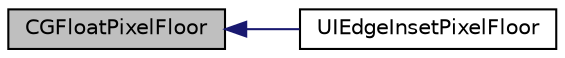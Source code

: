 digraph "CGFloatPixelFloor"
{
  edge [fontname="Helvetica",fontsize="10",labelfontname="Helvetica",labelfontsize="10"];
  node [fontname="Helvetica",fontsize="10",shape=record];
  rankdir="LR";
  Node25 [label="CGFloatPixelFloor",height=0.2,width=0.4,color="black", fillcolor="grey75", style="filled", fontcolor="black"];
  Node25 -> Node26 [dir="back",color="midnightblue",fontsize="10",style="solid"];
  Node26 [label="UIEdgeInsetPixelFloor",height=0.2,width=0.4,color="black", fillcolor="white", style="filled",URL="$_m_a_r_c_g_utilities_8h.html#a246f04e5508b9724b94dc176fc7133bd",tooltip="floor UIEdgeInset for pixel-aligned "];
}
